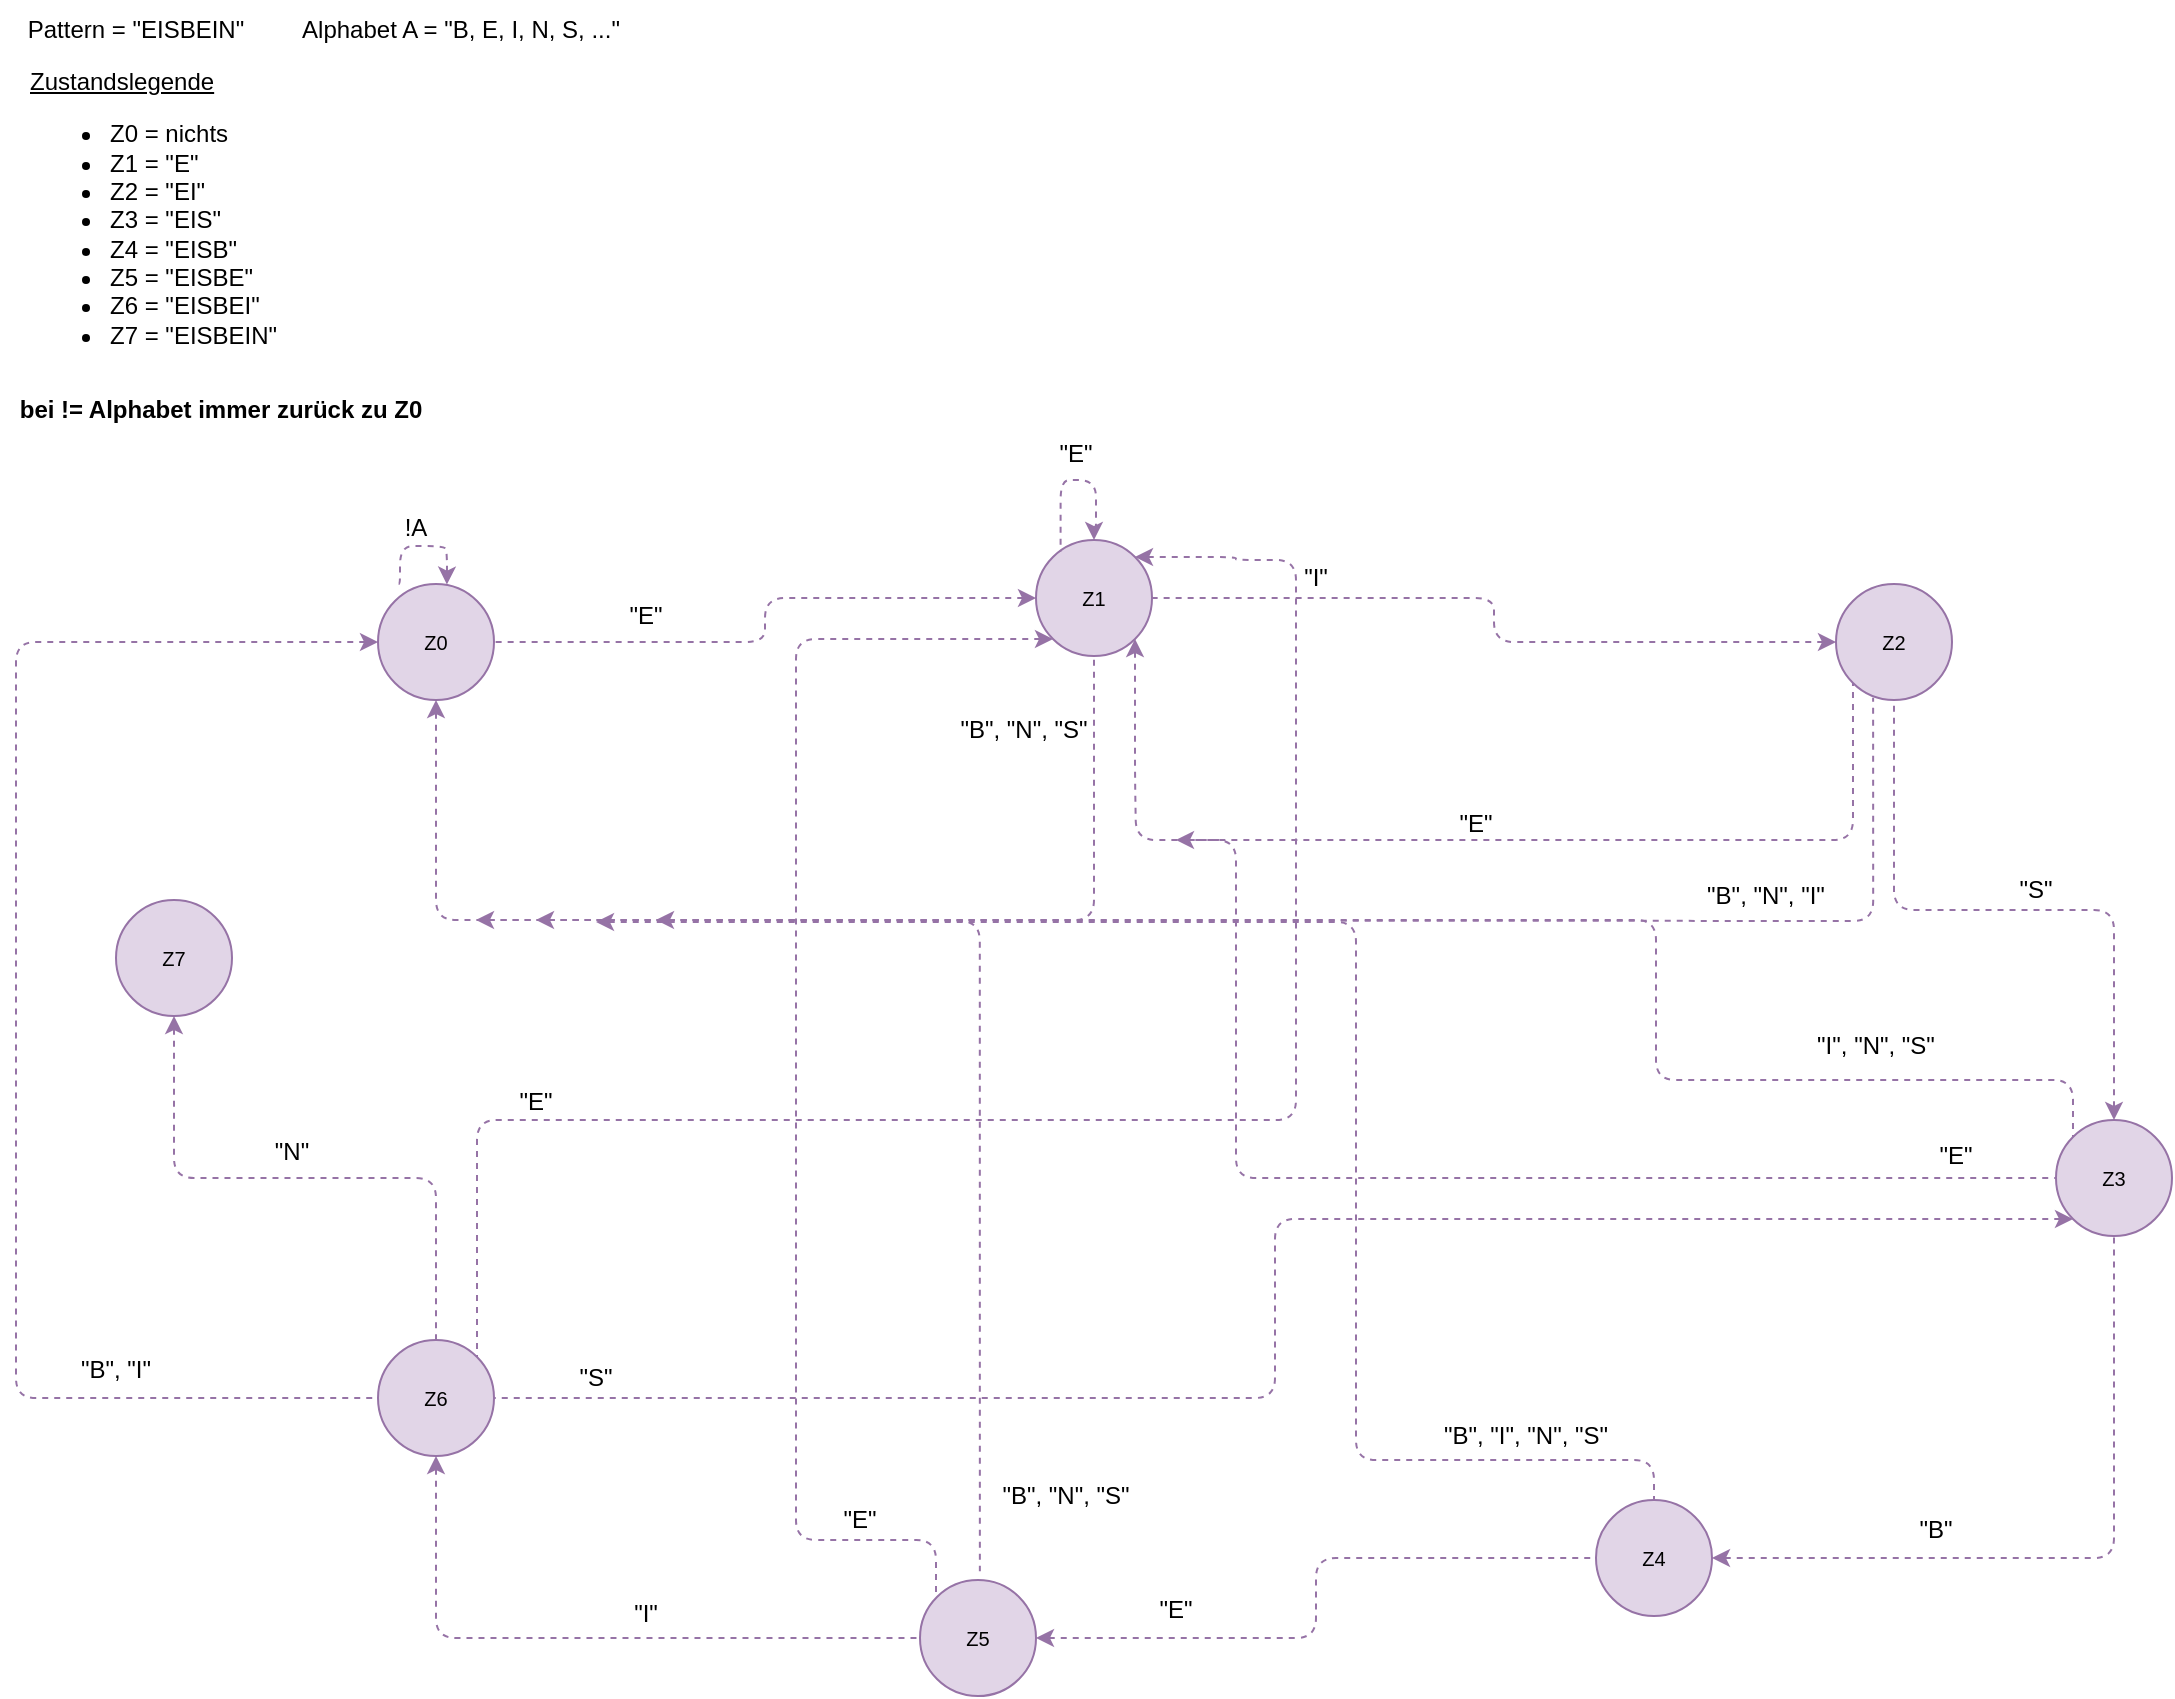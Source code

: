 <mxfile version="24.0.4" type="device">
  <diagram id="yPxyJZ8AM_hMuL3Unpa9" name="gitflow">
    <mxGraphModel dx="2276" dy="1913" grid="1" gridSize="10" guides="1" tooltips="1" connect="1" arrows="1" fold="1" page="1" pageScale="1" pageWidth="850" pageHeight="1100" math="0" shadow="0">
      <root>
        <mxCell id="0" />
        <mxCell id="1" parent="0" />
        <mxCell id="52" value="Z0" style="ellipse;whiteSpace=wrap;html=1;aspect=fixed;fontSize=10;fillColor=#e1d5e7;strokeColor=#9673a6;" parent="1" vertex="1">
          <mxGeometry x="-79" y="132" width="58" height="58" as="geometry" />
        </mxCell>
        <mxCell id="X5qCzSRsX2g8T83lWoOT-183" value="Pattern = &quot;EISBEIN&quot;" style="text;html=1;align=center;verticalAlign=middle;whiteSpace=wrap;rounded=0;" parent="1" vertex="1">
          <mxGeometry x="-265" y="-160" width="130" height="30" as="geometry" />
        </mxCell>
        <mxCell id="X5qCzSRsX2g8T83lWoOT-184" value="Alphabet A = &quot;B, E, I, N, S, ...&quot;" style="text;html=1;align=center;verticalAlign=middle;whiteSpace=wrap;rounded=0;" parent="1" vertex="1">
          <mxGeometry x="-125" y="-160" width="175" height="30" as="geometry" />
        </mxCell>
        <mxCell id="X5qCzSRsX2g8T83lWoOT-191" value="!A" style="text;html=1;align=center;verticalAlign=middle;whiteSpace=wrap;rounded=0;" parent="1" vertex="1">
          <mxGeometry x="-90" y="89" width="60" height="30" as="geometry" />
        </mxCell>
        <mxCell id="X5qCzSRsX2g8T83lWoOT-196" value="&lt;div&gt;&lt;u&gt;Zustandslegende&lt;/u&gt;&lt;/div&gt;&lt;div&gt;&lt;ul&gt;&lt;li&gt;Z0 = nichts&lt;/li&gt;&lt;li&gt;Z1 = &quot;E&quot;&lt;/li&gt;&lt;li&gt;Z2 = &quot;EI&quot;&lt;/li&gt;&lt;li&gt;Z3 = &quot;EIS&quot;&lt;/li&gt;&lt;li&gt;Z4 = &quot;EISB&quot;&lt;/li&gt;&lt;li&gt;Z5 = &quot;EISBE&quot;&lt;/li&gt;&lt;li&gt;Z6 = &quot;EISBEI&quot;&lt;/li&gt;&lt;li&gt;Z7 = &quot;EISBEIN&quot;&lt;/li&gt;&lt;/ul&gt;&lt;/div&gt;" style="text;html=1;align=left;verticalAlign=middle;whiteSpace=wrap;rounded=0;" parent="1" vertex="1">
          <mxGeometry x="-255" y="-130" width="155" height="160" as="geometry" />
        </mxCell>
        <mxCell id="X5qCzSRsX2g8T83lWoOT-208" value="&lt;b&gt;bei != Alphabet immer zurück zu Z0&lt;/b&gt;" style="text;html=1;align=center;verticalAlign=middle;whiteSpace=wrap;rounded=0;" parent="1" vertex="1">
          <mxGeometry x="-265" y="30" width="215" height="30" as="geometry" />
        </mxCell>
        <mxCell id="X5qCzSRsX2g8T83lWoOT-211" style="edgeStyle=orthogonalEdgeStyle;rounded=1;orthogonalLoop=1;jettySize=auto;html=1;dashed=1;endArrow=none;endFill=0;fontSize=10;fontColor=#FFB570;fillColor=#e1d5e7;strokeColor=#9673a6;entryX=1;entryY=0.5;entryDx=0;entryDy=0;startArrow=classic;startFill=1;exitX=0.594;exitY=0.005;exitDx=0;exitDy=0;exitPerimeter=0;" parent="1" source="52" edge="1">
          <mxGeometry relative="1" as="geometry">
            <mxPoint x="-29" y="112" as="sourcePoint" />
            <mxPoint x="-69.0" y="132" as="targetPoint" />
            <Array as="points">
              <mxPoint x="-45" y="120" />
              <mxPoint x="-45" y="113" />
              <mxPoint x="-68" y="113" />
              <mxPoint x="-68" y="132" />
            </Array>
          </mxGeometry>
        </mxCell>
        <mxCell id="AvgogbDg6BR7GDdZJ443-75" value="Z1" style="ellipse;whiteSpace=wrap;html=1;aspect=fixed;fontSize=10;fillColor=#e1d5e7;strokeColor=#9673a6;" vertex="1" parent="1">
          <mxGeometry x="250" y="110" width="58" height="58" as="geometry" />
        </mxCell>
        <mxCell id="AvgogbDg6BR7GDdZJ443-76" value="Z2" style="ellipse;whiteSpace=wrap;html=1;aspect=fixed;fontSize=10;fillColor=#e1d5e7;strokeColor=#9673a6;" vertex="1" parent="1">
          <mxGeometry x="650" y="132" width="58" height="58" as="geometry" />
        </mxCell>
        <mxCell id="AvgogbDg6BR7GDdZJ443-77" value="Z3" style="ellipse;whiteSpace=wrap;html=1;aspect=fixed;fontSize=10;fillColor=#e1d5e7;strokeColor=#9673a6;" vertex="1" parent="1">
          <mxGeometry x="760" y="400" width="58" height="58" as="geometry" />
        </mxCell>
        <mxCell id="AvgogbDg6BR7GDdZJ443-78" value="Z4" style="ellipse;whiteSpace=wrap;html=1;aspect=fixed;fontSize=10;fillColor=#e1d5e7;strokeColor=#9673a6;" vertex="1" parent="1">
          <mxGeometry x="530" y="590" width="58" height="58" as="geometry" />
        </mxCell>
        <mxCell id="AvgogbDg6BR7GDdZJ443-79" value="Z5" style="ellipse;whiteSpace=wrap;html=1;aspect=fixed;fontSize=10;fillColor=#e1d5e7;strokeColor=#9673a6;" vertex="1" parent="1">
          <mxGeometry x="192" y="630" width="58" height="58" as="geometry" />
        </mxCell>
        <mxCell id="AvgogbDg6BR7GDdZJ443-80" value="Z6" style="ellipse;whiteSpace=wrap;html=1;aspect=fixed;fontSize=10;fillColor=#e1d5e7;strokeColor=#9673a6;" vertex="1" parent="1">
          <mxGeometry x="-79" y="510" width="58" height="58" as="geometry" />
        </mxCell>
        <mxCell id="AvgogbDg6BR7GDdZJ443-81" value="Z7" style="ellipse;whiteSpace=wrap;html=1;aspect=fixed;fontSize=10;fillColor=#e1d5e7;strokeColor=#9673a6;" vertex="1" parent="1">
          <mxGeometry x="-210" y="290" width="58" height="58" as="geometry" />
        </mxCell>
        <mxCell id="AvgogbDg6BR7GDdZJ443-82" style="edgeStyle=orthogonalEdgeStyle;rounded=1;orthogonalLoop=1;jettySize=auto;html=1;dashed=1;endArrow=none;endFill=0;fontSize=10;fontColor=#FFB570;fillColor=#e1d5e7;strokeColor=#9673a6;entryX=1;entryY=0.5;entryDx=0;entryDy=0;exitX=0;exitY=0.5;exitDx=0;exitDy=0;startArrow=classic;startFill=1;" edge="1" parent="1" source="AvgogbDg6BR7GDdZJ443-75" target="52">
          <mxGeometry relative="1" as="geometry">
            <mxPoint x="150.0" y="160" as="sourcePoint" />
            <mxPoint x="20.0" y="180" as="targetPoint" />
          </mxGeometry>
        </mxCell>
        <mxCell id="AvgogbDg6BR7GDdZJ443-83" style="edgeStyle=orthogonalEdgeStyle;rounded=1;orthogonalLoop=1;jettySize=auto;html=1;dashed=1;endArrow=none;endFill=0;fontSize=10;fontColor=#FFB570;fillColor=#e1d5e7;strokeColor=#9673a6;entryX=1;entryY=0.5;entryDx=0;entryDy=0;exitX=0;exitY=0.5;exitDx=0;exitDy=0;startArrow=classic;startFill=1;" edge="1" parent="1" source="AvgogbDg6BR7GDdZJ443-76" target="AvgogbDg6BR7GDdZJ443-75">
          <mxGeometry relative="1" as="geometry">
            <mxPoint x="540.0" y="120" as="sourcePoint" />
            <mxPoint x="410.0" y="140" as="targetPoint" />
          </mxGeometry>
        </mxCell>
        <mxCell id="AvgogbDg6BR7GDdZJ443-84" style="edgeStyle=orthogonalEdgeStyle;rounded=1;orthogonalLoop=1;jettySize=auto;html=1;dashed=1;endArrow=none;endFill=0;fontSize=10;fontColor=#FFB570;fillColor=#e1d5e7;strokeColor=#9673a6;entryX=0.5;entryY=1;entryDx=0;entryDy=0;exitX=0.5;exitY=0;exitDx=0;exitDy=0;startArrow=classic;startFill=1;" edge="1" parent="1" source="AvgogbDg6BR7GDdZJ443-77" target="AvgogbDg6BR7GDdZJ443-76">
          <mxGeometry relative="1" as="geometry">
            <mxPoint x="710.0" y="270" as="sourcePoint" />
            <mxPoint x="580.0" y="290" as="targetPoint" />
          </mxGeometry>
        </mxCell>
        <mxCell id="AvgogbDg6BR7GDdZJ443-85" style="edgeStyle=orthogonalEdgeStyle;rounded=1;orthogonalLoop=1;jettySize=auto;html=1;dashed=1;endArrow=none;endFill=0;fontSize=10;fontColor=#FFB570;fillColor=#e1d5e7;strokeColor=#9673a6;entryX=0.5;entryY=1;entryDx=0;entryDy=0;exitX=1;exitY=0.5;exitDx=0;exitDy=0;startArrow=classic;startFill=1;" edge="1" parent="1" source="AvgogbDg6BR7GDdZJ443-78" target="AvgogbDg6BR7GDdZJ443-77">
          <mxGeometry relative="1" as="geometry">
            <mxPoint x="820.0" y="580" as="sourcePoint" />
            <mxPoint x="690.0" y="600" as="targetPoint" />
          </mxGeometry>
        </mxCell>
        <mxCell id="AvgogbDg6BR7GDdZJ443-86" style="edgeStyle=orthogonalEdgeStyle;rounded=1;orthogonalLoop=1;jettySize=auto;html=1;dashed=1;endArrow=none;endFill=0;fontSize=10;fontColor=#FFB570;fillColor=#e1d5e7;strokeColor=#9673a6;entryX=0;entryY=0.5;entryDx=0;entryDy=0;exitX=1;exitY=0.5;exitDx=0;exitDy=0;startArrow=classic;startFill=1;" edge="1" parent="1" source="AvgogbDg6BR7GDdZJ443-79" target="AvgogbDg6BR7GDdZJ443-78">
          <mxGeometry relative="1" as="geometry">
            <mxPoint x="410.0" y="520" as="sourcePoint" />
            <mxPoint x="280.0" y="540" as="targetPoint" />
          </mxGeometry>
        </mxCell>
        <mxCell id="AvgogbDg6BR7GDdZJ443-87" style="edgeStyle=orthogonalEdgeStyle;rounded=1;orthogonalLoop=1;jettySize=auto;html=1;dashed=1;endArrow=none;endFill=0;fontSize=10;fontColor=#FFB570;fillColor=#e1d5e7;strokeColor=#9673a6;entryX=0;entryY=0.5;entryDx=0;entryDy=0;exitX=0.5;exitY=1;exitDx=0;exitDy=0;startArrow=classic;startFill=1;" edge="1" parent="1" source="AvgogbDg6BR7GDdZJ443-80" target="AvgogbDg6BR7GDdZJ443-79">
          <mxGeometry relative="1" as="geometry">
            <mxPoint x="200.0" y="550" as="sourcePoint" />
            <mxPoint x="70.0" y="570" as="targetPoint" />
          </mxGeometry>
        </mxCell>
        <mxCell id="AvgogbDg6BR7GDdZJ443-88" style="edgeStyle=orthogonalEdgeStyle;rounded=1;orthogonalLoop=1;jettySize=auto;html=1;dashed=1;endArrow=none;endFill=0;fontSize=10;fontColor=#FFB570;fillColor=#e1d5e7;strokeColor=#9673a6;entryX=0.5;entryY=0;entryDx=0;entryDy=0;exitX=0.5;exitY=1;exitDx=0;exitDy=0;startArrow=classic;startFill=1;" edge="1" parent="1" source="AvgogbDg6BR7GDdZJ443-81" target="AvgogbDg6BR7GDdZJ443-80">
          <mxGeometry relative="1" as="geometry">
            <mxPoint x="60.0" y="420" as="sourcePoint" />
            <mxPoint x="-70.0" y="440" as="targetPoint" />
          </mxGeometry>
        </mxCell>
        <mxCell id="AvgogbDg6BR7GDdZJ443-89" value="&quot;E&quot;" style="text;html=1;align=center;verticalAlign=middle;whiteSpace=wrap;rounded=0;" vertex="1" parent="1">
          <mxGeometry x="25" y="133" width="60" height="30" as="geometry" />
        </mxCell>
        <mxCell id="AvgogbDg6BR7GDdZJ443-90" value="&quot;I&quot;" style="text;html=1;align=center;verticalAlign=middle;whiteSpace=wrap;rounded=0;" vertex="1" parent="1">
          <mxGeometry x="360" y="114" width="60" height="30" as="geometry" />
        </mxCell>
        <mxCell id="AvgogbDg6BR7GDdZJ443-91" value="&quot;S&quot;" style="text;html=1;align=center;verticalAlign=middle;whiteSpace=wrap;rounded=0;" vertex="1" parent="1">
          <mxGeometry x="720" y="270" width="60" height="30" as="geometry" />
        </mxCell>
        <mxCell id="AvgogbDg6BR7GDdZJ443-92" value="&quot;B&quot;" style="text;html=1;align=center;verticalAlign=middle;whiteSpace=wrap;rounded=0;" vertex="1" parent="1">
          <mxGeometry x="670" y="590" width="60" height="30" as="geometry" />
        </mxCell>
        <mxCell id="AvgogbDg6BR7GDdZJ443-93" value="&quot;E&quot;" style="text;html=1;align=center;verticalAlign=middle;whiteSpace=wrap;rounded=0;" vertex="1" parent="1">
          <mxGeometry x="290" y="630" width="60" height="30" as="geometry" />
        </mxCell>
        <mxCell id="AvgogbDg6BR7GDdZJ443-94" value="&quot;I&quot;" style="text;html=1;align=center;verticalAlign=middle;whiteSpace=wrap;rounded=0;" vertex="1" parent="1">
          <mxGeometry x="25" y="632" width="60" height="30" as="geometry" />
        </mxCell>
        <mxCell id="AvgogbDg6BR7GDdZJ443-95" value="&quot;N&quot;" style="text;html=1;align=center;verticalAlign=middle;whiteSpace=wrap;rounded=0;" vertex="1" parent="1">
          <mxGeometry x="-152" y="401" width="60" height="30" as="geometry" />
        </mxCell>
        <mxCell id="AvgogbDg6BR7GDdZJ443-96" style="edgeStyle=orthogonalEdgeStyle;rounded=1;orthogonalLoop=1;jettySize=auto;html=1;dashed=1;endArrow=none;endFill=0;fontSize=10;fontColor=#FFB570;fillColor=#e1d5e7;strokeColor=#9673a6;entryX=0.212;entryY=0.099;entryDx=0;entryDy=0;startArrow=classic;startFill=1;entryPerimeter=0;exitX=0.5;exitY=0;exitDx=0;exitDy=0;" edge="1" parent="1" source="AvgogbDg6BR7GDdZJ443-75" target="AvgogbDg6BR7GDdZJ443-75">
          <mxGeometry relative="1" as="geometry">
            <mxPoint x="280" y="100" as="sourcePoint" />
            <mxPoint x="260.0" y="110" as="targetPoint" />
            <Array as="points">
              <mxPoint x="279" y="107" />
              <mxPoint x="280" y="107" />
              <mxPoint x="280" y="80" />
              <mxPoint x="262" y="80" />
            </Array>
          </mxGeometry>
        </mxCell>
        <mxCell id="AvgogbDg6BR7GDdZJ443-97" value="&quot;E&quot;" style="text;html=1;align=center;verticalAlign=middle;whiteSpace=wrap;rounded=0;" vertex="1" parent="1">
          <mxGeometry x="240" y="52" width="60" height="30" as="geometry" />
        </mxCell>
        <mxCell id="AvgogbDg6BR7GDdZJ443-98" style="edgeStyle=orthogonalEdgeStyle;rounded=1;orthogonalLoop=1;jettySize=auto;html=1;dashed=1;endArrow=none;endFill=0;fontSize=10;fontColor=#FFB570;fillColor=#e1d5e7;strokeColor=#9673a6;entryX=0.5;entryY=1;entryDx=0;entryDy=0;exitX=0.5;exitY=1;exitDx=0;exitDy=0;startArrow=classic;startFill=1;" edge="1" parent="1" source="52" target="AvgogbDg6BR7GDdZJ443-75">
          <mxGeometry relative="1" as="geometry">
            <mxPoint x="400.0" y="220" as="sourcePoint" />
            <mxPoint x="270.0" y="240" as="targetPoint" />
            <Array as="points">
              <mxPoint x="-50" y="300" />
              <mxPoint x="279" y="300" />
            </Array>
          </mxGeometry>
        </mxCell>
        <mxCell id="AvgogbDg6BR7GDdZJ443-99" value="&quot;B&quot;, &quot;N&quot;, &quot;S&quot;" style="text;html=1;align=center;verticalAlign=middle;whiteSpace=wrap;rounded=0;" vertex="1" parent="1">
          <mxGeometry x="210" y="190" width="68" height="30" as="geometry" />
        </mxCell>
        <mxCell id="AvgogbDg6BR7GDdZJ443-103" style="edgeStyle=orthogonalEdgeStyle;rounded=1;orthogonalLoop=1;jettySize=auto;html=1;dashed=1;endArrow=none;endFill=0;fontSize=10;fontColor=#FFB570;fillColor=#e1d5e7;strokeColor=#9673a6;entryX=0;entryY=1;entryDx=0;entryDy=0;exitX=1;exitY=1;exitDx=0;exitDy=0;startArrow=classic;startFill=1;" edge="1" parent="1" source="AvgogbDg6BR7GDdZJ443-75" target="AvgogbDg6BR7GDdZJ443-76">
          <mxGeometry relative="1" as="geometry">
            <mxPoint x="291.016" y="227.016" as="sourcePoint" />
            <mxPoint x="650.004" y="249.016" as="targetPoint" />
            <Array as="points">
              <mxPoint x="299" y="227" />
              <mxPoint x="300" y="260" />
              <mxPoint x="659" y="260" />
            </Array>
          </mxGeometry>
        </mxCell>
        <mxCell id="AvgogbDg6BR7GDdZJ443-104" value="&quot;E&quot;" style="text;html=1;align=center;verticalAlign=middle;whiteSpace=wrap;rounded=0;" vertex="1" parent="1">
          <mxGeometry x="440" y="237" width="60" height="30" as="geometry" />
        </mxCell>
        <mxCell id="AvgogbDg6BR7GDdZJ443-105" style="edgeStyle=orthogonalEdgeStyle;rounded=1;orthogonalLoop=1;jettySize=auto;html=1;dashed=1;endArrow=none;endFill=0;fontSize=10;fontColor=#FFB570;fillColor=#e1d5e7;strokeColor=#9673a6;entryX=0.32;entryY=0.98;entryDx=0;entryDy=0;startArrow=classic;startFill=1;entryPerimeter=0;" edge="1" parent="1" target="AvgogbDg6BR7GDdZJ443-76">
          <mxGeometry relative="1" as="geometry">
            <mxPoint x="-30" y="300" as="sourcePoint" />
            <mxPoint x="380.0" y="390" as="targetPoint" />
          </mxGeometry>
        </mxCell>
        <mxCell id="AvgogbDg6BR7GDdZJ443-106" value="&quot;B&quot;, &quot;N&quot;, &quot;I&quot;" style="text;html=1;align=center;verticalAlign=middle;whiteSpace=wrap;rounded=0;" vertex="1" parent="1">
          <mxGeometry x="580" y="273" width="70" height="30" as="geometry" />
        </mxCell>
        <mxCell id="AvgogbDg6BR7GDdZJ443-107" style="edgeStyle=orthogonalEdgeStyle;rounded=1;orthogonalLoop=1;jettySize=auto;html=1;dashed=1;endArrow=none;endFill=0;fontSize=10;fontColor=#FFB570;fillColor=#e1d5e7;strokeColor=#9673a6;entryX=0;entryY=0.5;entryDx=0;entryDy=0;startArrow=classic;startFill=1;" edge="1" parent="1" target="AvgogbDg6BR7GDdZJ443-77">
          <mxGeometry relative="1" as="geometry">
            <mxPoint x="320" y="260" as="sourcePoint" />
            <mxPoint x="450.0" y="430" as="targetPoint" />
            <Array as="points">
              <mxPoint x="350" y="429" />
            </Array>
          </mxGeometry>
        </mxCell>
        <mxCell id="AvgogbDg6BR7GDdZJ443-108" value="&quot;E&quot;" style="text;html=1;align=center;verticalAlign=middle;whiteSpace=wrap;rounded=0;" vertex="1" parent="1">
          <mxGeometry x="680" y="403" width="60" height="30" as="geometry" />
        </mxCell>
        <mxCell id="AvgogbDg6BR7GDdZJ443-109" style="edgeStyle=orthogonalEdgeStyle;rounded=1;orthogonalLoop=1;jettySize=auto;html=1;dashed=1;endArrow=none;endFill=0;fontSize=10;fontColor=#FFB570;fillColor=#e1d5e7;strokeColor=#9673a6;entryX=0;entryY=0;entryDx=0;entryDy=0;startArrow=classic;startFill=1;" edge="1" parent="1" target="AvgogbDg6BR7GDdZJ443-77">
          <mxGeometry relative="1" as="geometry">
            <mxPoint y="300" as="sourcePoint" />
            <mxPoint x="410.0" y="520" as="targetPoint" />
            <Array as="points">
              <mxPoint x="560" y="300" />
              <mxPoint x="560" y="380" />
              <mxPoint x="768" y="380" />
            </Array>
          </mxGeometry>
        </mxCell>
        <mxCell id="AvgogbDg6BR7GDdZJ443-110" value="&quot;I&quot;, &quot;N&quot;, &quot;S&quot;" style="text;html=1;align=center;verticalAlign=middle;whiteSpace=wrap;rounded=0;" vertex="1" parent="1">
          <mxGeometry x="630" y="348" width="80" height="30" as="geometry" />
        </mxCell>
        <mxCell id="AvgogbDg6BR7GDdZJ443-111" style="edgeStyle=orthogonalEdgeStyle;rounded=1;orthogonalLoop=1;jettySize=auto;html=1;dashed=1;endArrow=none;endFill=0;fontSize=10;fontColor=#FFB570;fillColor=#e1d5e7;strokeColor=#9673a6;entryX=0.5;entryY=0;entryDx=0;entryDy=0;startArrow=classic;startFill=1;" edge="1" parent="1" target="AvgogbDg6BR7GDdZJ443-78">
          <mxGeometry relative="1" as="geometry">
            <mxPoint x="30" y="301" as="sourcePoint" />
            <mxPoint x="290.0" y="530" as="targetPoint" />
            <Array as="points">
              <mxPoint x="30" y="301" />
              <mxPoint x="410" y="300" />
              <mxPoint x="410" y="570" />
              <mxPoint x="559" y="570" />
            </Array>
          </mxGeometry>
        </mxCell>
        <mxCell id="AvgogbDg6BR7GDdZJ443-112" value="&quot;B&quot;, &quot;I&quot;, &quot;N&quot;, &quot;S&quot;" style="text;html=1;align=center;verticalAlign=middle;whiteSpace=wrap;rounded=0;" vertex="1" parent="1">
          <mxGeometry x="440" y="543" width="110" height="30" as="geometry" />
        </mxCell>
        <mxCell id="AvgogbDg6BR7GDdZJ443-113" style="edgeStyle=orthogonalEdgeStyle;rounded=1;orthogonalLoop=1;jettySize=auto;html=1;dashed=1;endArrow=none;endFill=0;fontSize=10;fontColor=#FFB570;fillColor=#e1d5e7;strokeColor=#9673a6;entryX=0;entryY=0;entryDx=0;entryDy=0;exitX=0;exitY=1;exitDx=0;exitDy=0;startArrow=classic;startFill=1;" edge="1" parent="1" source="AvgogbDg6BR7GDdZJ443-75" target="AvgogbDg6BR7GDdZJ443-79">
          <mxGeometry relative="1" as="geometry">
            <mxPoint x="290.0" y="540" as="sourcePoint" />
            <mxPoint x="160.0" y="560" as="targetPoint" />
            <Array as="points">
              <mxPoint x="130" y="159" />
              <mxPoint x="130" y="610" />
              <mxPoint x="200" y="610" />
              <mxPoint x="200" y="639" />
            </Array>
          </mxGeometry>
        </mxCell>
        <mxCell id="AvgogbDg6BR7GDdZJ443-114" value="&quot;E&quot;" style="text;html=1;align=center;verticalAlign=middle;whiteSpace=wrap;rounded=0;" vertex="1" parent="1">
          <mxGeometry x="132" y="585" width="60" height="30" as="geometry" />
        </mxCell>
        <mxCell id="AvgogbDg6BR7GDdZJ443-115" style="edgeStyle=orthogonalEdgeStyle;rounded=1;orthogonalLoop=1;jettySize=auto;html=1;dashed=1;endArrow=none;endFill=0;fontSize=10;fontColor=#FFB570;fillColor=#e1d5e7;strokeColor=#9673a6;entryX=0.516;entryY=-0.076;entryDx=0;entryDy=0;startArrow=classic;startFill=1;entryPerimeter=0;" edge="1" parent="1" target="AvgogbDg6BR7GDdZJ443-79">
          <mxGeometry relative="1" as="geometry">
            <mxPoint x="60" y="300" as="sourcePoint" />
            <mxPoint x="220.0" y="470" as="targetPoint" />
          </mxGeometry>
        </mxCell>
        <mxCell id="AvgogbDg6BR7GDdZJ443-116" value="&quot;B&quot;, &quot;N&quot;, &quot;S&quot;" style="text;html=1;align=center;verticalAlign=middle;whiteSpace=wrap;rounded=0;" vertex="1" parent="1">
          <mxGeometry x="230" y="573" width="70" height="30" as="geometry" />
        </mxCell>
        <mxCell id="AvgogbDg6BR7GDdZJ443-117" style="edgeStyle=orthogonalEdgeStyle;rounded=1;orthogonalLoop=1;jettySize=auto;html=1;dashed=1;endArrow=none;endFill=0;fontSize=10;fontColor=#FFB570;fillColor=#e1d5e7;strokeColor=#9673a6;entryX=1;entryY=0.5;entryDx=0;entryDy=0;exitX=0;exitY=1;exitDx=0;exitDy=0;startArrow=classic;startFill=1;" edge="1" parent="1" source="AvgogbDg6BR7GDdZJ443-77" target="AvgogbDg6BR7GDdZJ443-80">
          <mxGeometry relative="1" as="geometry">
            <mxPoint x="180.0" y="500" as="sourcePoint" />
            <mxPoint x="50.0" y="520" as="targetPoint" />
          </mxGeometry>
        </mxCell>
        <mxCell id="AvgogbDg6BR7GDdZJ443-118" value="&quot;S&quot;" style="text;html=1;align=center;verticalAlign=middle;whiteSpace=wrap;rounded=0;" vertex="1" parent="1">
          <mxGeometry y="514" width="60" height="30" as="geometry" />
        </mxCell>
        <mxCell id="AvgogbDg6BR7GDdZJ443-122" style="edgeStyle=orthogonalEdgeStyle;rounded=1;orthogonalLoop=1;jettySize=auto;html=1;dashed=1;endArrow=none;endFill=0;fontSize=10;fontColor=#FFB570;fillColor=#e1d5e7;strokeColor=#9673a6;entryX=1;entryY=0;entryDx=0;entryDy=0;startArrow=classic;startFill=1;exitX=1;exitY=0;exitDx=0;exitDy=0;" edge="1" parent="1" source="AvgogbDg6BR7GDdZJ443-75" target="AvgogbDg6BR7GDdZJ443-80">
          <mxGeometry relative="1" as="geometry">
            <mxPoint x="350" y="90" as="sourcePoint" />
            <mxPoint x="-30.0" y="480" as="targetPoint" />
            <Array as="points">
              <mxPoint x="350" y="119" />
              <mxPoint x="350" y="120" />
              <mxPoint x="380" y="120" />
              <mxPoint x="380" y="400" />
              <mxPoint x="-30" y="400" />
            </Array>
          </mxGeometry>
        </mxCell>
        <mxCell id="AvgogbDg6BR7GDdZJ443-124" value="&quot;E&quot;" style="text;html=1;align=center;verticalAlign=middle;whiteSpace=wrap;rounded=0;" vertex="1" parent="1">
          <mxGeometry x="-30" y="376" width="60" height="30" as="geometry" />
        </mxCell>
        <mxCell id="AvgogbDg6BR7GDdZJ443-125" style="edgeStyle=orthogonalEdgeStyle;rounded=1;orthogonalLoop=1;jettySize=auto;html=1;dashed=1;endArrow=none;endFill=0;fontSize=10;fontColor=#FFB570;fillColor=#e1d5e7;strokeColor=#9673a6;entryX=0;entryY=0.5;entryDx=0;entryDy=0;startArrow=classic;startFill=1;exitX=0;exitY=0.5;exitDx=0;exitDy=0;" edge="1" parent="1" source="52" target="AvgogbDg6BR7GDdZJ443-80">
          <mxGeometry relative="1" as="geometry">
            <mxPoint x="-390" y="210" as="sourcePoint" />
            <mxPoint x="-300.0" y="500" as="targetPoint" />
            <Array as="points">
              <mxPoint x="-260" y="161" />
              <mxPoint x="-260" y="539" />
            </Array>
          </mxGeometry>
        </mxCell>
        <mxCell id="AvgogbDg6BR7GDdZJ443-126" value="&quot;B&quot;, &quot;I&quot;" style="text;html=1;align=center;verticalAlign=middle;whiteSpace=wrap;rounded=0;" vertex="1" parent="1">
          <mxGeometry x="-240" y="510" width="60" height="30" as="geometry" />
        </mxCell>
      </root>
    </mxGraphModel>
  </diagram>
</mxfile>
